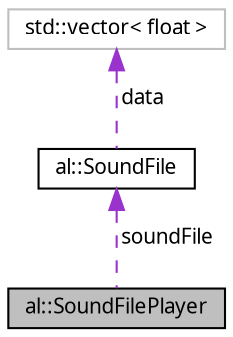 digraph "al::SoundFilePlayer"
{
 // LATEX_PDF_SIZE
  bgcolor="transparent";
  edge [fontname="FreeSans.ttf",fontsize="10",labelfontname="FreeSans.ttf",labelfontsize="10"];
  node [fontname="FreeSans.ttf",fontsize="10",shape=record];
  Node1 [label="al::SoundFilePlayer",height=0.2,width=0.4,color="black", fillcolor="grey75", style="filled", fontcolor="black",tooltip=" "];
  Node2 -> Node1 [dir="back",color="darkorchid3",fontsize="10",style="dashed",label=" soundFile" ,fontname="FreeSans.ttf"];
  Node2 [label="al::SoundFile",height=0.2,width=0.4,color="black",URL="$structal_1_1_sound_file.html",tooltip=" "];
  Node3 -> Node2 [dir="back",color="darkorchid3",fontsize="10",style="dashed",label=" data" ,fontname="FreeSans.ttf"];
  Node3 [label="std::vector\< float \>",height=0.2,width=0.4,color="grey75",tooltip=" "];
}
